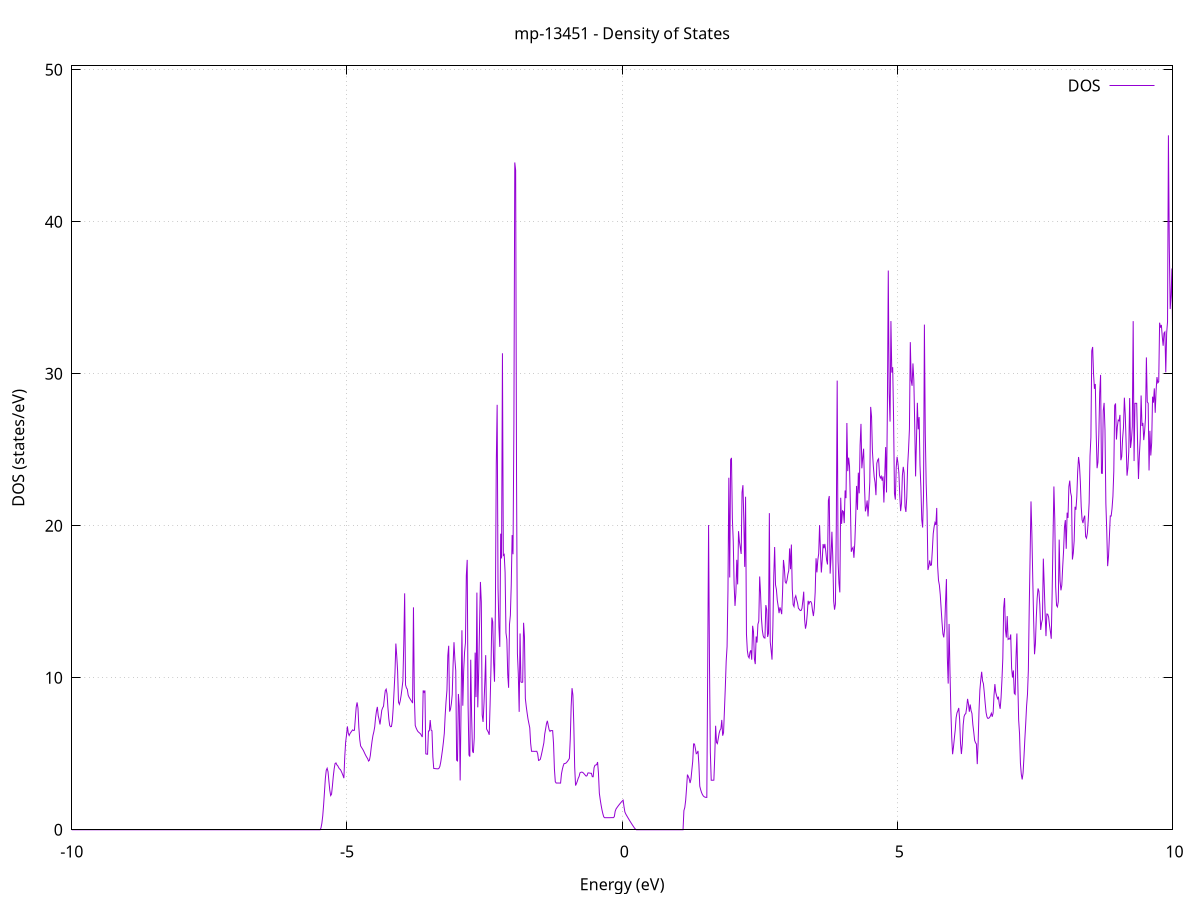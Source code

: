 set title 'mp-13451 - Density of States'
set xlabel 'Energy (eV)'
set ylabel 'DOS (states/eV)'
set grid
set xrange [-10:10]
set yrange [0:50.248]
set xzeroaxis lt -1
set terminal png size 800,600
set output 'mp-13451_dos_gnuplot.png'
plot '-' using 1:2 with lines title 'DOS'
-18.693800 0.000000
-18.677800 0.000000
-18.661800 0.000000
-18.645800 0.000000
-18.629800 0.000000
-18.613700 0.000000
-18.597700 0.000000
-18.581700 0.000000
-18.565700 0.000000
-18.549700 0.000000
-18.533700 0.000000
-18.517700 0.000000
-18.501700 0.000000
-18.485700 0.000000
-18.469700 0.000000
-18.453700 0.000000
-18.437700 0.000000
-18.421700 0.000000
-18.405700 0.000000
-18.389700 0.000000
-18.373600 0.000000
-18.357600 0.000000
-18.341600 0.000000
-18.325600 0.000000
-18.309600 0.000000
-18.293600 0.000000
-18.277600 0.000000
-18.261600 0.000000
-18.245600 0.000000
-18.229600 0.000000
-18.213600 0.000000
-18.197600 0.000000
-18.181600 0.000000
-18.165600 0.000000
-18.149600 0.000000
-18.133500 0.000000
-18.117500 0.000000
-18.101500 0.000000
-18.085500 0.000000
-18.069500 0.000000
-18.053500 0.000000
-18.037500 0.000000
-18.021500 0.000000
-18.005500 0.000000
-17.989500 0.000000
-17.973500 0.000000
-17.957500 0.000000
-17.941500 0.000000
-17.925500 0.000000
-17.909500 0.000000
-17.893400 0.000000
-17.877400 0.000000
-17.861400 0.000000
-17.845400 0.000000
-17.829400 0.000000
-17.813400 0.000000
-17.797400 0.000000
-17.781400 0.000000
-17.765400 0.000000
-17.749400 0.000000
-17.733400 0.000000
-17.717400 0.000000
-17.701400 0.000000
-17.685400 0.000000
-17.669400 0.000000
-17.653400 0.000000
-17.637300 0.000000
-17.621300 0.000000
-17.605300 0.000000
-17.589300 0.000000
-17.573300 0.000000
-17.557300 0.000000
-17.541300 0.000000
-17.525300 0.000000
-17.509300 0.000000
-17.493300 0.000000
-17.477300 0.000000
-17.461300 0.000000
-17.445300 0.000000
-17.429300 0.000000
-17.413300 0.000000
-17.397200 0.000000
-17.381200 0.000000
-17.365200 0.000000
-17.349200 0.000000
-17.333200 0.000000
-17.317200 0.000000
-17.301200 0.000000
-17.285200 0.000000
-17.269200 0.000000
-17.253200 0.000000
-17.237200 139.067300
-17.221200 0.000000
-17.205200 41.728800
-17.189200 273.525900
-17.173200 59.422700
-17.157100 89.715500
-17.141100 0.000000
-17.125100 0.000000
-17.109100 0.000000
-17.093100 422.841900
-17.077100 0.000000
-17.061100 0.000000
-17.045100 395.607700
-17.029100 62.731700
-17.013100 120.749600
-16.997100 50.674500
-16.981100 0.000000
-16.965100 0.000000
-16.949100 306.524300
-16.933100 141.532600
-16.917100 112.770100
-16.901000 95.807600
-16.885000 128.227900
-16.869000 0.000000
-16.853000 0.000000
-16.837000 0.000000
-16.821000 0.000000
-16.805000 0.000000
-16.789000 0.000000
-16.773000 0.000000
-16.757000 0.000000
-16.741000 0.000000
-16.725000 0.000000
-16.709000 0.000000
-16.693000 0.000000
-16.677000 0.000000
-16.660900 0.000000
-16.644900 0.000000
-16.628900 0.000000
-16.612900 0.000000
-16.596900 0.000000
-16.580900 0.000000
-16.564900 0.000000
-16.548900 0.000000
-16.532900 0.000000
-16.516900 0.000000
-16.500900 0.000000
-16.484900 0.000000
-16.468900 0.000000
-16.452900 0.000000
-16.436900 0.000000
-16.420800 0.000000
-16.404800 0.000000
-16.388800 0.000000
-16.372800 0.000000
-16.356800 0.000000
-16.340800 0.000000
-16.324800 0.000000
-16.308800 0.000000
-16.292800 0.000000
-16.276800 0.000000
-16.260800 0.000000
-16.244800 0.000000
-16.228800 0.000000
-16.212800 0.000000
-16.196800 0.000000
-16.180800 0.000000
-16.164700 0.000000
-16.148700 0.000000
-16.132700 0.000000
-16.116700 0.000000
-16.100700 0.000000
-16.084700 0.000000
-16.068700 0.000000
-16.052700 0.000000
-16.036700 0.000000
-16.020700 0.000000
-16.004700 0.000000
-15.988700 0.000000
-15.972700 0.000000
-15.956700 0.000000
-15.940700 0.000000
-15.924600 0.000000
-15.908600 0.000000
-15.892600 0.000000
-15.876600 0.000000
-15.860600 0.000000
-15.844600 0.000000
-15.828600 0.000000
-15.812600 0.000000
-15.796600 0.000000
-15.780600 0.000000
-15.764600 0.000000
-15.748600 0.000000
-15.732600 0.000000
-15.716600 0.000000
-15.700600 0.000000
-15.684500 0.000000
-15.668500 0.000000
-15.652500 0.000000
-15.636500 0.000000
-15.620500 0.000000
-15.604500 0.000000
-15.588500 0.000000
-15.572500 0.000000
-15.556500 0.000000
-15.540500 0.000000
-15.524500 0.000000
-15.508500 0.000000
-15.492500 0.000000
-15.476500 0.000000
-15.460500 0.000000
-15.444500 0.000000
-15.428400 0.000000
-15.412400 0.000000
-15.396400 0.000000
-15.380400 0.000000
-15.364400 0.000000
-15.348400 0.000000
-15.332400 0.000000
-15.316400 0.000000
-15.300400 0.000000
-15.284400 0.000000
-15.268400 0.000000
-15.252400 0.000000
-15.236400 0.000000
-15.220400 0.000000
-15.204400 0.000000
-15.188300 0.000000
-15.172300 0.000000
-15.156300 0.000000
-15.140300 0.000000
-15.124300 0.000000
-15.108300 0.000000
-15.092300 0.000000
-15.076300 0.000000
-15.060300 0.000000
-15.044300 0.000000
-15.028300 0.000000
-15.012300 0.000000
-14.996300 0.000000
-14.980300 0.000000
-14.964300 0.000000
-14.948200 0.000000
-14.932200 0.000000
-14.916200 0.000000
-14.900200 0.000000
-14.884200 0.000000
-14.868200 0.000000
-14.852200 0.000000
-14.836200 0.000000
-14.820200 0.000000
-14.804200 0.000000
-14.788200 0.000000
-14.772200 0.000000
-14.756200 0.000000
-14.740200 0.000000
-14.724200 0.000000
-14.708100 0.000000
-14.692100 0.000000
-14.676100 0.000000
-14.660100 0.000000
-14.644100 0.000000
-14.628100 0.000000
-14.612100 0.000000
-14.596100 0.000000
-14.580100 0.000000
-14.564100 0.000000
-14.548100 0.000000
-14.532100 0.000000
-14.516100 0.000000
-14.500100 0.000000
-14.484100 0.000000
-14.468100 0.000000
-14.452000 0.000000
-14.436000 0.000000
-14.420000 0.000000
-14.404000 0.000000
-14.388000 0.000000
-14.372000 0.000000
-14.356000 0.000000
-14.340000 0.000000
-14.324000 0.000000
-14.308000 0.000000
-14.292000 0.000000
-14.276000 0.000000
-14.260000 0.000000
-14.244000 0.000000
-14.228000 0.000000
-14.211900 0.000000
-14.195900 0.000000
-14.179900 0.000000
-14.163900 0.000000
-14.147900 0.000000
-14.131900 0.000000
-14.115900 0.000000
-14.099900 0.000000
-14.083900 0.000000
-14.067900 0.000000
-14.051900 0.000000
-14.035900 0.000000
-14.019900 0.000000
-14.003900 0.000000
-13.987900 0.000000
-13.971800 0.000000
-13.955800 0.000000
-13.939800 0.000000
-13.923800 0.000000
-13.907800 0.000000
-13.891800 0.000000
-13.875800 0.000000
-13.859800 0.000000
-13.843800 0.000000
-13.827800 0.000000
-13.811800 0.000000
-13.795800 0.000000
-13.779800 0.000000
-13.763800 0.000000
-13.747800 0.000000
-13.731800 0.000000
-13.715700 0.000000
-13.699700 0.000000
-13.683700 0.000000
-13.667700 0.000000
-13.651700 0.000000
-13.635700 0.000000
-13.619700 0.000000
-13.603700 0.000000
-13.587700 0.000000
-13.571700 0.000000
-13.555700 0.000000
-13.539700 0.000000
-13.523700 0.000000
-13.507700 0.000000
-13.491700 0.000000
-13.475600 0.000000
-13.459600 0.000000
-13.443600 0.000000
-13.427600 0.000000
-13.411600 0.000000
-13.395600 0.000000
-13.379600 0.000000
-13.363600 0.000000
-13.347600 0.000000
-13.331600 0.000000
-13.315600 0.000000
-13.299600 0.000000
-13.283600 0.000000
-13.267600 0.000000
-13.251600 0.000000
-13.235500 0.000000
-13.219500 0.000000
-13.203500 0.000000
-13.187500 0.000000
-13.171500 0.000000
-13.155500 0.000000
-13.139500 0.000000
-13.123500 0.000000
-13.107500 0.000000
-13.091500 0.000000
-13.075500 0.000000
-13.059500 0.000000
-13.043500 0.000000
-13.027500 0.000000
-13.011500 0.000000
-12.995500 0.000000
-12.979400 0.000000
-12.963400 0.000000
-12.947400 0.000000
-12.931400 0.000000
-12.915400 0.000000
-12.899400 0.000000
-12.883400 0.000000
-12.867400 0.000000
-12.851400 0.000000
-12.835400 0.000000
-12.819400 0.000000
-12.803400 0.000000
-12.787400 0.000000
-12.771400 0.000000
-12.755400 0.000000
-12.739300 0.000000
-12.723300 0.000000
-12.707300 0.000000
-12.691300 0.000000
-12.675300 0.000000
-12.659300 0.000000
-12.643300 0.000000
-12.627300 0.000000
-12.611300 0.000000
-12.595300 0.000000
-12.579300 0.000000
-12.563300 0.000000
-12.547300 0.000000
-12.531300 0.000000
-12.515300 0.000000
-12.499200 0.000000
-12.483200 0.000000
-12.467200 0.000000
-12.451200 0.000000
-12.435200 0.000000
-12.419200 0.000000
-12.403200 0.000000
-12.387200 0.000000
-12.371200 0.000000
-12.355200 0.000000
-12.339200 0.000000
-12.323200 0.000000
-12.307200 0.000000
-12.291200 0.000000
-12.275200 0.000000
-12.259200 0.000000
-12.243100 0.000000
-12.227100 0.000000
-12.211100 0.000000
-12.195100 0.000000
-12.179100 0.000000
-12.163100 0.000000
-12.147100 0.000000
-12.131100 0.000000
-12.115100 0.000000
-12.099100 0.000000
-12.083100 0.000000
-12.067100 0.000000
-12.051100 0.000000
-12.035100 0.000000
-12.019100 0.000000
-12.003000 0.000000
-11.987000 0.000000
-11.971000 0.000000
-11.955000 0.000000
-11.939000 0.000000
-11.923000 0.000000
-11.907000 0.000000
-11.891000 0.000000
-11.875000 0.000000
-11.859000 0.000000
-11.843000 0.000000
-11.827000 0.000000
-11.811000 0.000000
-11.795000 0.000000
-11.779000 0.000000
-11.762900 0.000000
-11.746900 0.000000
-11.730900 0.000000
-11.714900 0.000000
-11.698900 0.000000
-11.682900 0.000000
-11.666900 0.000000
-11.650900 0.000000
-11.634900 0.000000
-11.618900 0.000000
-11.602900 0.000000
-11.586900 0.000000
-11.570900 0.000000
-11.554900 0.000000
-11.538900 0.000000
-11.522800 0.000000
-11.506800 0.000000
-11.490800 0.000000
-11.474800 0.000000
-11.458800 0.000000
-11.442800 0.000000
-11.426800 0.000000
-11.410800 0.000000
-11.394800 0.000000
-11.378800 0.000000
-11.362800 0.000000
-11.346800 0.000000
-11.330800 0.000000
-11.314800 0.000000
-11.298800 0.000000
-11.282800 0.000000
-11.266700 0.000000
-11.250700 0.000000
-11.234700 0.000000
-11.218700 0.000000
-11.202700 0.000000
-11.186700 0.000000
-11.170700 0.000000
-11.154700 0.000000
-11.138700 0.000000
-11.122700 0.000000
-11.106700 0.000000
-11.090700 0.000000
-11.074700 0.000000
-11.058700 0.000000
-11.042700 0.000000
-11.026600 0.000000
-11.010600 0.000000
-10.994600 0.000000
-10.978600 0.000000
-10.962600 0.000000
-10.946600 0.000000
-10.930600 0.000000
-10.914600 0.000000
-10.898600 0.000000
-10.882600 0.000000
-10.866600 0.000000
-10.850600 0.000000
-10.834600 0.000000
-10.818600 0.000000
-10.802600 0.000000
-10.786500 0.000000
-10.770500 0.000000
-10.754500 0.000000
-10.738500 0.000000
-10.722500 0.000000
-10.706500 0.000000
-10.690500 0.000000
-10.674500 0.000000
-10.658500 0.000000
-10.642500 0.000000
-10.626500 0.000000
-10.610500 0.000000
-10.594500 0.000000
-10.578500 0.000000
-10.562500 0.000000
-10.546500 0.000000
-10.530400 0.000000
-10.514400 0.000000
-10.498400 0.000000
-10.482400 0.000000
-10.466400 0.000000
-10.450400 0.000000
-10.434400 0.000000
-10.418400 0.000000
-10.402400 0.000000
-10.386400 0.000000
-10.370400 0.000000
-10.354400 0.000000
-10.338400 0.000000
-10.322400 0.000000
-10.306400 0.000000
-10.290300 0.000000
-10.274300 0.000000
-10.258300 0.000000
-10.242300 0.000000
-10.226300 0.000000
-10.210300 0.000000
-10.194300 0.000000
-10.178300 0.000000
-10.162300 0.000000
-10.146300 0.000000
-10.130300 0.000000
-10.114300 0.000000
-10.098300 0.000000
-10.082300 0.000000
-10.066300 0.000000
-10.050200 0.000000
-10.034200 0.000000
-10.018200 0.000000
-10.002200 0.000000
-9.986200 0.000000
-9.970200 0.000000
-9.954200 0.000000
-9.938200 0.000000
-9.922200 0.000000
-9.906200 0.000000
-9.890200 0.000000
-9.874200 0.000000
-9.858200 0.000000
-9.842200 0.000000
-9.826200 0.000000
-9.810200 0.000000
-9.794100 0.000000
-9.778100 0.000000
-9.762100 0.000000
-9.746100 0.000000
-9.730100 0.000000
-9.714100 0.000000
-9.698100 0.000000
-9.682100 0.000000
-9.666100 0.000000
-9.650100 0.000000
-9.634100 0.000000
-9.618100 0.000000
-9.602100 0.000000
-9.586100 0.000000
-9.570100 0.000000
-9.554000 0.000000
-9.538000 0.000000
-9.522000 0.000000
-9.506000 0.000000
-9.490000 0.000000
-9.474000 0.000000
-9.458000 0.000000
-9.442000 0.000000
-9.426000 0.000000
-9.410000 0.000000
-9.394000 0.000000
-9.378000 0.000000
-9.362000 0.000000
-9.346000 0.000000
-9.330000 0.000000
-9.313900 0.000000
-9.297900 0.000000
-9.281900 0.000000
-9.265900 0.000000
-9.249900 0.000000
-9.233900 0.000000
-9.217900 0.000000
-9.201900 0.000000
-9.185900 0.000000
-9.169900 0.000000
-9.153900 0.000000
-9.137900 0.000000
-9.121900 0.000000
-9.105900 0.000000
-9.089900 0.000000
-9.073900 0.000000
-9.057800 0.000000
-9.041800 0.000000
-9.025800 0.000000
-9.009800 0.000000
-8.993800 0.000000
-8.977800 0.000000
-8.961800 0.000000
-8.945800 0.000000
-8.929800 0.000000
-8.913800 0.000000
-8.897800 0.000000
-8.881800 0.000000
-8.865800 0.000000
-8.849800 0.000000
-8.833800 0.000000
-8.817700 0.000000
-8.801700 0.000000
-8.785700 0.000000
-8.769700 0.000000
-8.753700 0.000000
-8.737700 0.000000
-8.721700 0.000000
-8.705700 0.000000
-8.689700 0.000000
-8.673700 0.000000
-8.657700 0.000000
-8.641700 0.000000
-8.625700 0.000000
-8.609700 0.000000
-8.593700 0.000000
-8.577600 0.000000
-8.561600 0.000000
-8.545600 0.000000
-8.529600 0.000000
-8.513600 0.000000
-8.497600 0.000000
-8.481600 0.000000
-8.465600 0.000000
-8.449600 0.000000
-8.433600 0.000000
-8.417600 0.000000
-8.401600 0.000000
-8.385600 0.000000
-8.369600 0.000000
-8.353600 0.000000
-8.337500 0.000000
-8.321500 0.000000
-8.305500 0.000000
-8.289500 0.000000
-8.273500 0.000000
-8.257500 0.000000
-8.241500 0.000000
-8.225500 0.000000
-8.209500 0.000000
-8.193500 0.000000
-8.177500 0.000000
-8.161500 0.000000
-8.145500 0.000000
-8.129500 0.000000
-8.113500 0.000000
-8.097500 0.000000
-8.081400 0.000000
-8.065400 0.000000
-8.049400 0.000000
-8.033400 0.000000
-8.017400 0.000000
-8.001400 0.000000
-7.985400 0.000000
-7.969400 0.000000
-7.953400 0.000000
-7.937400 0.000000
-7.921400 0.000000
-7.905400 0.000000
-7.889400 0.000000
-7.873400 0.000000
-7.857400 0.000000
-7.841300 0.000000
-7.825300 0.000000
-7.809300 0.000000
-7.793300 0.000000
-7.777300 0.000000
-7.761300 0.000000
-7.745300 0.000000
-7.729300 0.000000
-7.713300 0.000000
-7.697300 0.000000
-7.681300 0.000000
-7.665300 0.000000
-7.649300 0.000000
-7.633300 0.000000
-7.617300 0.000000
-7.601200 0.000000
-7.585200 0.000000
-7.569200 0.000000
-7.553200 0.000000
-7.537200 0.000000
-7.521200 0.000000
-7.505200 0.000000
-7.489200 0.000000
-7.473200 0.000000
-7.457200 0.000000
-7.441200 0.000000
-7.425200 0.000000
-7.409200 0.000000
-7.393200 0.000000
-7.377200 0.000000
-7.361200 0.000000
-7.345100 0.000000
-7.329100 0.000000
-7.313100 0.000000
-7.297100 0.000000
-7.281100 0.000000
-7.265100 0.000000
-7.249100 0.000000
-7.233100 0.000000
-7.217100 0.000000
-7.201100 0.000000
-7.185100 0.000000
-7.169100 0.000000
-7.153100 0.000000
-7.137100 0.000000
-7.121100 0.000000
-7.105000 0.000000
-7.089000 0.000000
-7.073000 0.000000
-7.057000 0.000000
-7.041000 0.000000
-7.025000 0.000000
-7.009000 0.000000
-6.993000 0.000000
-6.977000 0.000000
-6.961000 0.000000
-6.945000 0.000000
-6.929000 0.000000
-6.913000 0.000000
-6.897000 0.000000
-6.881000 0.000000
-6.864900 0.000000
-6.848900 0.000000
-6.832900 0.000000
-6.816900 0.000000
-6.800900 0.000000
-6.784900 0.000000
-6.768900 0.000000
-6.752900 0.000000
-6.736900 0.000000
-6.720900 0.000000
-6.704900 0.000000
-6.688900 0.000000
-6.672900 0.000000
-6.656900 0.000000
-6.640900 0.000000
-6.624900 0.000000
-6.608800 0.000000
-6.592800 0.000000
-6.576800 0.000000
-6.560800 0.000000
-6.544800 0.000000
-6.528800 0.000000
-6.512800 0.000000
-6.496800 0.000000
-6.480800 0.000000
-6.464800 0.000000
-6.448800 0.000000
-6.432800 0.000000
-6.416800 0.000000
-6.400800 0.000000
-6.384800 0.000000
-6.368700 0.000000
-6.352700 0.000000
-6.336700 0.000000
-6.320700 0.000000
-6.304700 0.000000
-6.288700 0.000000
-6.272700 0.000000
-6.256700 0.000000
-6.240700 0.000000
-6.224700 0.000000
-6.208700 0.000000
-6.192700 0.000000
-6.176700 0.000000
-6.160700 0.000000
-6.144700 0.000000
-6.128600 0.000000
-6.112600 0.000000
-6.096600 0.000000
-6.080600 0.000000
-6.064600 0.000000
-6.048600 0.000000
-6.032600 0.000000
-6.016600 0.000000
-6.000600 0.000000
-5.984600 0.000000
-5.968600 0.000000
-5.952600 0.000000
-5.936600 0.000000
-5.920600 0.000000
-5.904600 0.000000
-5.888600 0.000000
-5.872500 0.000000
-5.856500 0.000000
-5.840500 0.000000
-5.824500 0.000000
-5.808500 0.000000
-5.792500 0.000000
-5.776500 0.000000
-5.760500 0.000000
-5.744500 0.000000
-5.728500 0.000000
-5.712500 0.000000
-5.696500 0.000000
-5.680500 0.000000
-5.664500 0.000000
-5.648500 0.000000
-5.632400 0.000000
-5.616400 0.000000
-5.600400 0.000000
-5.584400 0.000000
-5.568400 0.000000
-5.552400 0.000000
-5.536400 0.000000
-5.520400 0.000000
-5.504400 0.000000
-5.488400 0.002200
-5.472400 0.121800
-5.456400 0.424000
-5.440400 0.909000
-5.424400 1.635300
-5.408400 2.504800
-5.392300 3.391800
-5.376300 3.914300
-5.360300 4.046000
-5.344300 3.818100
-5.328300 3.193000
-5.312300 2.602500
-5.296300 2.249900
-5.280300 2.341000
-5.264300 2.890000
-5.248300 3.523300
-5.232300 4.014300
-5.216300 4.355400
-5.200300 4.399200
-5.184300 4.273700
-5.168300 4.215800
-5.152200 4.104000
-5.136200 4.003500
-5.120200 3.966300
-5.104200 3.851600
-5.088200 3.720500
-5.072200 3.572100
-5.056200 3.396700
-5.040200 4.807700
-5.024200 5.754300
-5.008200 6.238600
-4.992200 6.799400
-4.976200 6.347500
-4.960200 6.202300
-4.944200 6.331800
-4.928200 6.415500
-4.912200 6.497300
-4.896100 6.571500
-4.880100 6.529800
-4.864100 6.547900
-4.848100 7.300400
-4.832100 8.070100
-4.816100 8.375400
-4.800100 8.003300
-4.784100 6.724300
-4.768100 5.943300
-4.752100 5.517100
-4.736100 5.422300
-4.720100 5.330300
-4.704100 5.234000
-4.688100 5.112100
-4.672100 4.984500
-4.656000 4.869100
-4.640000 4.765600
-4.624000 4.677500
-4.608000 4.520300
-4.592000 4.574800
-4.576000 4.876800
-4.560000 5.380000
-4.544000 5.829900
-4.528000 6.202200
-4.512000 6.441100
-4.496000 6.765500
-4.480000 7.380900
-4.464000 7.813100
-4.448000 8.081900
-4.432000 7.499900
-4.415900 7.249200
-4.399900 6.928200
-4.383900 7.374300
-4.367900 7.857900
-4.351900 8.018100
-4.335900 8.124800
-4.319900 8.672100
-4.303900 9.149900
-4.287900 9.249500
-4.271900 8.943700
-4.255900 8.021200
-4.239900 7.299700
-4.223900 6.863600
-4.207900 6.779500
-4.191900 6.789600
-4.175900 7.162400
-4.159800 8.018700
-4.143800 9.148400
-4.127800 10.327200
-4.111800 12.247900
-4.095800 11.437300
-4.079800 10.442100
-4.063800 8.393000
-4.047800 8.252100
-4.031800 8.484200
-4.015800 8.843200
-3.999800 9.298400
-3.983800 9.803000
-3.967800 12.240800
-3.951800 15.553100
-3.935800 9.533500
-3.919700 9.332200
-3.903700 9.244900
-3.887700 8.856300
-3.871700 8.718600
-3.855700 8.626800
-3.839700 8.523000
-3.823700 8.448700
-3.807700 8.331500
-3.791700 14.633200
-3.775700 8.784900
-3.759700 6.865200
-3.743700 6.699000
-3.727700 6.570500
-3.711700 6.469500
-3.695700 6.413200
-3.679600 6.363200
-3.663600 6.307700
-3.647600 6.207800
-3.631600 6.100200
-3.615600 9.166200
-3.599600 9.046300
-3.583600 9.161100
-3.567600 4.994500
-3.551600 4.977300
-3.535600 4.968100
-3.519600 6.497600
-3.503600 6.505800
-3.487600 7.218200
-3.471600 6.557600
-3.455600 6.512600
-3.439600 4.796100
-3.423500 4.034100
-3.407500 4.026500
-3.391500 4.019900
-3.375500 4.014400
-3.359500 4.010500
-3.343500 4.008100
-3.327500 4.048800
-3.311500 4.176900
-3.295500 4.466800
-3.279500 4.866900
-3.263500 5.284100
-3.247500 5.774200
-3.231500 6.343400
-3.215500 7.533800
-3.199500 8.447600
-3.183400 9.178500
-3.167400 11.469500
-3.151400 12.105300
-3.135400 7.774100
-3.119400 7.921500
-3.103400 8.283700
-3.087400 8.897300
-3.071400 10.904200
-3.055400 12.336400
-3.039400 11.221200
-3.023400 10.456000
-3.007400 4.577200
-2.991400 4.530300
-2.975400 8.932200
-2.959400 8.125000
-2.943300 3.244700
-2.927300 7.905500
-2.911300 13.121400
-2.895300 8.157900
-2.879300 10.457000
-2.863300 11.675200
-2.847300 12.297800
-2.831300 16.727600
-2.815300 17.754400
-2.799300 8.189200
-2.783300 4.917700
-2.767300 4.815100
-2.751300 11.182700
-2.735300 7.503400
-2.719300 5.181000
-2.703300 5.053600
-2.687200 6.045600
-2.671200 11.654700
-2.655200 8.727500
-2.639200 15.600300
-2.623200 8.054400
-2.607200 10.335200
-2.591200 13.373600
-2.575200 16.301500
-2.559200 14.985200
-2.543200 7.561800
-2.527200 7.092800
-2.511200 8.240200
-2.495200 9.687800
-2.479200 11.485900
-2.463200 6.630200
-2.447100 6.519600
-2.431100 6.416400
-2.415100 6.248500
-2.399100 8.290700
-2.383100 10.688000
-2.367100 13.960500
-2.351100 13.675300
-2.335100 10.981000
-2.319100 9.738500
-2.303100 14.657800
-2.287100 24.072600
-2.271100 27.954300
-2.255100 15.908600
-2.239100 13.354400
-2.223100 12.030100
-2.207000 19.476700
-2.191000 17.848700
-2.175000 31.341900
-2.159000 18.044300
-2.143000 18.109200
-2.127000 16.941900
-2.111000 12.954500
-2.095000 12.508500
-2.079000 10.226400
-2.063000 9.338200
-2.047000 13.510600
-2.031000 14.106900
-2.015000 16.102700
-1.999000 19.383700
-1.983000 18.123000
-1.966900 26.648200
-1.950900 43.894600
-1.934900 43.377400
-1.918900 23.190600
-1.902900 11.595200
-1.886900 10.243200
-1.870900 7.758300
-1.854900 12.910600
-1.838900 9.727300
-1.822900 9.693900
-1.806900 9.713700
-1.790900 13.615900
-1.774900 12.683200
-1.758900 8.640200
-1.742900 8.125000
-1.726900 7.688700
-1.710800 7.290600
-1.694800 6.993700
-1.678800 6.709800
-1.662800 5.700700
-1.646800 5.162000
-1.630800 5.160800
-1.614800 5.160100
-1.598800 5.159700
-1.582800 5.159700
-1.566800 5.160100
-1.550800 5.160800
-1.534800 5.000900
-1.518800 4.561300
-1.502800 4.584900
-1.486800 4.636400
-1.470700 4.872400
-1.454700 5.141200
-1.438700 5.426900
-1.422700 5.713700
-1.406700 6.291500
-1.390700 6.629300
-1.374700 6.977900
-1.358700 7.167200
-1.342700 6.862800
-1.326700 6.581500
-1.310700 6.470400
-1.294700 6.535100
-1.278700 6.517000
-1.262700 6.523600
-1.246700 5.673300
-1.230600 3.994200
-1.214600 3.161900
-1.198600 3.074700
-1.182600 3.073900
-1.166600 3.073300
-1.150600 3.072800
-1.134600 3.072400
-1.118600 3.072200
-1.102600 3.672900
-1.086600 3.974400
-1.070600 4.205000
-1.054600 4.354700
-1.038600 4.358400
-1.022600 4.380900
-1.006600 4.440700
-0.990600 4.513100
-0.974500 4.598100
-0.958500 4.697700
-0.942500 5.983100
-0.926500 8.098400
-0.910500 9.314700
-0.894500 8.861900
-0.878500 6.914400
-0.862500 4.121100
-0.846500 2.909500
-0.830500 3.037600
-0.814500 3.196100
-0.798500 3.384800
-0.782500 3.503800
-0.766500 3.744500
-0.750500 3.778700
-0.734400 3.793400
-0.718400 3.777200
-0.702400 3.730000
-0.686400 3.660100
-0.670400 3.592600
-0.654400 3.529500
-0.638400 3.557500
-0.622400 3.732500
-0.606400 3.740800
-0.590400 3.729900
-0.574400 3.716200
-0.558400 3.714300
-0.542400 3.490500
-0.526400 3.488700
-0.510400 4.083100
-0.494300 4.241600
-0.478300 4.262200
-0.462300 4.285500
-0.446300 4.455300
-0.430300 3.717000
-0.414300 2.406300
-0.398300 1.985600
-0.382300 1.619600
-0.366300 1.308500
-0.350300 1.052300
-0.334300 0.850800
-0.318300 0.795600
-0.302300 0.795600
-0.286300 0.795600
-0.270300 0.795700
-0.254300 0.795900
-0.238200 0.796100
-0.222200 0.796400
-0.206200 0.796700
-0.190200 0.797100
-0.174200 0.797600
-0.158200 0.798100
-0.142200 0.864900
-0.126200 1.219100
-0.110200 1.373200
-0.094200 1.457000
-0.078200 1.537600
-0.062200 1.614800
-0.046200 1.688800
-0.030200 1.759500
-0.014200 1.826900
0.001900 1.891000
0.017900 1.947900
0.033900 1.512300
0.049900 1.168700
0.065900 1.038600
0.081900 0.936800
0.097900 0.836900
0.113900 0.738900
0.129900 0.642600
0.145900 0.548300
0.161900 0.455800
0.177900 0.365200
0.193900 0.276400
0.209900 0.189400
0.225900 0.106000
0.242000 0.041800
0.258000 0.000800
0.274000 0.000000
0.290000 0.000000
0.306000 0.000000
0.322000 0.000000
0.338000 0.000000
0.354000 0.000000
0.370000 0.000000
0.386000 0.000000
0.402000 0.000000
0.418000 0.000000
0.434000 0.000000
0.450000 0.000000
0.466000 0.000000
0.482100 0.000000
0.498100 0.000000
0.514100 0.000000
0.530100 0.000000
0.546100 0.000000
0.562100 0.000000
0.578100 0.000000
0.594100 0.000000
0.610100 0.000000
0.626100 0.000000
0.642100 0.000000
0.658100 0.000000
0.674100 0.000000
0.690100 0.000000
0.706100 0.000000
0.722100 0.000000
0.738200 0.000000
0.754200 0.000000
0.770200 0.000000
0.786200 0.000000
0.802200 0.000000
0.818200 0.000000
0.834200 0.000000
0.850200 0.000000
0.866200 0.000000
0.882200 0.000000
0.898200 0.000000
0.914200 0.000000
0.930200 0.000000
0.946200 0.000000
0.962200 0.000000
0.978300 0.000000
0.994300 0.000000
1.010300 0.000000
1.026300 0.000000
1.042300 0.000000
1.058300 0.000000
1.074300 0.000000
1.090300 0.000000
1.106300 0.000000
1.122300 1.262100
1.138300 1.466000
1.154300 1.937900
1.170300 2.733300
1.186300 3.628000
1.202300 3.501100
1.218400 3.353300
1.234400 3.076000
1.250400 3.329800
1.266400 3.928400
1.282400 4.504200
1.298400 5.649500
1.314400 5.640600
1.330400 5.349200
1.346400 5.004700
1.362400 5.050800
1.378400 5.185800
1.394400 4.297000
1.410400 2.866100
1.426400 2.637600
1.442400 2.455700
1.458400 2.320300
1.474500 2.227900
1.490500 2.173600
1.506500 2.143200
1.522500 2.132900
1.538500 2.130500
1.554500 10.668900
1.570500 20.048200
1.586500 11.155800
1.602500 5.119800
1.618500 3.257300
1.634500 3.258500
1.650500 3.256700
1.666500 3.265300
1.682500 4.792500
1.698500 6.842900
1.714600 5.743600
1.730600 5.667100
1.746600 6.005200
1.762600 6.354900
1.778600 6.550400
1.794600 6.650100
1.810600 7.227900
1.826600 6.189200
1.842600 6.386700
1.858600 7.855500
1.874600 9.357800
1.890600 11.088700
1.906600 12.049100
1.922600 15.732800
1.938600 23.155300
1.954700 16.594700
1.970700 24.337600
1.986700 24.461700
2.002700 20.469100
2.018700 18.995000
2.034700 16.106600
2.050700 14.724800
2.066700 15.577400
2.082700 17.757600
2.098700 16.142400
2.114700 19.640800
2.130700 18.958000
2.146700 18.561400
2.162700 18.142200
2.178700 22.198400
2.194700 22.668500
2.210800 20.353300
2.226800 17.295900
2.242800 21.906300
2.258800 12.877000
2.274800 11.784200
2.290800 11.410600
2.306800 11.307000
2.322800 11.685800
2.338800 11.809100
2.354800 11.186700
2.370800 13.419200
2.386800 13.028300
2.402800 11.243200
2.418800 10.897100
2.434800 12.714600
2.450900 12.316600
2.466900 13.517100
2.482900 13.726600
2.498900 16.662100
2.514900 15.551200
2.530900 13.923400
2.546900 13.144000
2.562900 12.756200
2.578900 12.625900
2.594900 12.612200
2.610900 14.778500
2.626900 14.478300
2.642900 12.686700
2.658900 12.915600
2.674900 20.826500
2.691000 12.353800
2.707000 11.817700
2.723000 11.191000
2.739000 13.420900
2.755000 16.698100
2.771000 18.598300
2.787000 16.109900
2.803000 15.807500
2.819000 15.094400
2.835000 14.709700
2.851000 14.251400
2.867000 14.629800
2.883000 14.449300
2.899000 14.182300
2.915000 15.632900
2.931000 17.749100
2.947100 17.235700
2.963100 16.310000
2.979100 16.217100
2.995100 16.410500
3.011100 16.801400
3.027100 17.043700
3.043100 18.509400
3.059100 17.142300
3.075100 18.759500
3.091100 15.840600
3.107100 14.799100
3.123100 14.678200
3.139100 15.245800
3.155100 15.392400
3.171100 15.125400
3.187200 14.902300
3.203200 14.564000
3.219200 14.506700
3.235200 14.420400
3.251200 14.422100
3.267200 14.561000
3.283200 15.062200
3.299200 15.662200
3.315200 13.843900
3.331200 13.228200
3.347200 13.526000
3.363200 14.185600
3.379200 15.060500
3.395200 14.864900
3.411200 15.009100
3.427300 15.013700
3.443300 14.891400
3.459300 14.410900
3.475300 14.059600
3.491300 14.573300
3.507300 15.617800
3.523300 17.856500
3.539300 16.934000
3.555300 17.745500
3.571300 18.159100
3.587300 20.038900
3.603300 18.353900
3.619300 16.921700
3.635300 17.732500
3.651300 18.793700
3.667400 18.519100
3.683400 18.799700
3.699400 18.335400
3.715400 17.739000
3.731400 17.451700
3.747400 21.669700
3.763400 21.953200
3.779400 16.849900
3.795400 17.927800
3.811400 19.601700
3.827400 17.954600
3.843400 15.047500
3.859400 14.478200
3.875400 14.846800
3.891400 20.052700
3.907400 29.547200
3.923500 17.669100
3.939500 16.224400
3.955500 15.614200
3.971500 21.839900
3.987500 20.120800
4.003500 20.983200
4.019500 20.933700
4.035500 20.173400
4.051500 22.319000
4.067500 21.811900
4.083500 26.758000
4.099500 23.589600
4.115500 24.477400
4.131500 23.915300
4.147500 21.380200
4.163600 18.288000
4.179600 18.483100
4.195600 18.576900
4.211600 17.890400
4.227600 18.879900
4.243600 20.521000
4.259600 22.616100
4.275600 21.045900
4.291600 23.489100
4.307600 22.132800
4.323600 25.292800
4.339600 26.698700
4.355600 23.775100
4.371600 24.484100
4.387600 25.066200
4.403700 22.618700
4.419700 20.942800
4.435700 21.188500
4.451700 21.662100
4.467700 20.610300
4.483700 21.609200
4.499700 22.865700
4.515700 27.815800
4.531700 27.184600
4.547700 24.891600
4.563700 23.947100
4.579700 23.210000
4.595700 22.835700
4.611700 22.009000
4.627700 24.105800
4.643700 24.322300
4.659800 24.401500
4.675800 23.321800
4.691800 23.138600
4.707800 23.253300
4.723800 22.967200
4.739800 23.244000
4.755800 21.527300
4.771800 23.303600
4.787800 25.173300
4.803800 22.187800
4.819800 27.861700
4.835800 36.784500
4.851800 28.709800
4.867800 26.847900
4.883800 33.462900
4.899900 30.072600
4.915900 30.427800
4.931900 27.121300
4.947900 22.123800
4.963900 21.716500
4.979900 23.839100
4.995900 24.533900
5.011900 24.109600
5.027900 23.495500
5.043900 22.040700
5.059900 20.963600
5.075900 21.462800
5.091900 23.305400
5.107900 23.870200
5.123900 23.475800
5.140000 21.242200
5.156000 20.907600
5.172000 21.892200
5.188000 23.971400
5.204000 25.024700
5.220000 26.361200
5.236000 32.076400
5.252000 29.562200
5.268000 29.203500
5.284000 30.677500
5.300000 29.575000
5.316000 26.674700
5.332000 23.243900
5.348000 25.625600
5.364000 28.083700
5.380000 26.343300
5.396100 27.144300
5.412100 23.987200
5.428100 22.536000
5.444100 20.395300
5.460100 19.880700
5.476100 22.010800
5.492100 33.227300
5.508100 26.088900
5.524100 22.783000
5.540100 20.978400
5.556100 17.090200
5.572100 17.311000
5.588100 17.716900
5.604100 17.392900
5.620100 17.416300
5.636200 18.378900
5.652200 19.469000
5.668200 19.922000
5.684200 20.201900
5.700200 20.051900
5.716200 21.168000
5.732200 17.366300
5.748200 16.406300
5.764200 16.091100
5.780200 15.460200
5.796200 14.550000
5.812200 13.644400
5.828200 12.894300
5.844200 12.656000
5.860200 13.252500
5.876300 14.980800
5.892300 16.492100
5.908300 11.370700
5.924300 9.614600
5.940300 13.537400
5.956300 10.492100
5.972300 7.923800
5.988300 6.092500
6.004300 4.968300
6.020300 5.436400
6.036300 6.026600
6.052300 6.566000
6.068300 7.370900
6.084300 7.691900
6.100300 7.827100
6.116300 8.012900
6.132400 7.235900
6.148400 5.678800
6.164400 4.982900
6.180400 5.641500
6.196400 6.893200
6.212400 7.445200
6.228400 7.592400
6.244400 7.643200
6.260400 8.042100
6.276400 8.611900
6.292400 8.283700
6.308400 7.765900
6.324400 8.240400
6.340400 7.839200
6.356400 7.646400
6.372500 6.918100
6.388500 6.436000
6.404500 5.889700
6.420500 5.726600
6.436500 5.642300
6.452500 4.320500
6.468500 5.759700
6.484500 7.855100
6.500500 9.212000
6.516500 9.872600
6.532500 10.393600
6.548500 9.794800
6.564500 9.605300
6.580500 9.006800
6.596500 8.317000
6.612600 7.713000
6.628600 7.428000
6.644600 7.326800
6.660600 7.337000
6.676600 7.390000
6.692600 7.499100
6.708600 7.664300
6.724600 7.436700
6.740600 7.677600
6.756600 8.829000
6.772600 9.581100
6.788600 9.042000
6.804600 8.809300
6.820600 8.620700
6.836600 8.752000
6.852700 8.252900
6.868700 7.957600
6.884700 8.687800
6.900700 9.831200
6.916700 11.257000
6.932700 14.603900
6.948700 15.244800
6.964700 13.137900
6.980700 12.644800
6.996700 14.054300
7.012700 12.522800
7.028700 12.570700
7.044700 12.542400
7.060700 12.847800
7.076700 10.634400
7.092700 10.014100
7.108800 10.482200
7.124800 8.979300
7.140800 8.910900
7.156800 11.349300
7.172800 12.910600
7.188800 9.715300
7.204800 7.216600
7.220800 6.316000
7.236800 4.380400
7.252800 3.651000
7.268800 3.309100
7.284800 3.738800
7.300800 4.759600
7.316800 5.933500
7.332800 6.981000
7.348900 8.150000
7.364900 8.903400
7.380900 10.497600
7.396900 14.611600
7.412900 18.043600
7.428900 21.598700
7.444900 19.468400
7.460900 16.534400
7.476900 13.806200
7.492900 11.545200
7.508900 12.222500
7.524900 13.934900
7.540900 15.231300
7.556900 15.874200
7.572900 15.685600
7.589000 14.797100
7.605000 13.146600
7.621000 13.603200
7.637000 13.845300
7.653000 17.834400
7.669000 16.111500
7.685000 14.288800
7.701000 12.738300
7.717000 14.194200
7.733000 14.178500
7.749000 13.994100
7.765000 13.458800
7.781000 13.041100
7.797000 12.563800
7.813000 15.566100
7.829000 19.105600
7.845100 22.579600
7.861100 20.418300
7.877100 16.007000
7.893100 14.763000
7.909100 14.662400
7.925100 15.002600
7.941100 19.085700
7.957100 16.368300
7.973100 15.750100
7.989100 16.101100
8.005100 17.313700
8.021100 18.360700
8.037100 19.909600
8.053100 20.369200
8.069100 18.481400
8.085200 20.858100
8.101200 20.513300
8.117200 22.573000
8.133200 22.966800
8.149200 22.178600
8.165200 21.912000
8.181200 17.778900
8.197200 18.186800
8.213200 19.005800
8.229200 21.244200
8.245200 21.053400
8.261200 21.912800
8.277200 23.558400
8.293200 24.520100
8.309200 24.023900
8.325300 22.901000
8.341300 21.253900
8.357300 20.389600
8.373300 20.173300
8.389300 20.501200
8.405300 20.663300
8.421300 19.291500
8.437300 19.179900
8.453300 19.512400
8.469300 20.354400
8.485300 21.515500
8.501300 24.587100
8.517300 25.808700
8.533300 31.502500
8.549300 31.757400
8.565300 30.001400
8.581400 29.005200
8.597400 29.322600
8.613400 26.128300
8.629400 23.784400
8.645400 24.177900
8.661400 25.962300
8.677400 28.769400
8.693400 29.922100
8.709400 23.454700
8.725400 23.444600
8.741400 27.557500
8.757400 28.080400
8.773400 26.290000
8.789400 21.454000
8.805400 19.663200
8.821500 17.341200
8.837500 17.986400
8.853500 19.286900
8.869500 20.644100
8.885500 20.636400
8.901500 21.139800
8.917500 21.940700
8.933500 23.574000
8.949500 27.906300
8.965500 28.040700
8.981500 25.668900
8.997500 26.505500
9.013500 26.946400
9.029500 26.903100
9.045500 27.289000
9.061600 24.308400
9.077600 24.546600
9.093600 25.744600
9.109600 26.471800
9.125600 28.423400
9.141600 27.322200
9.157600 25.419500
9.173600 23.292800
9.189600 23.796000
9.205600 24.882400
9.221600 28.398500
9.237600 25.117500
9.253600 25.614600
9.269600 26.514700
9.285600 33.456600
9.301600 24.252600
9.317700 28.049700
9.333700 28.055900
9.349700 28.050400
9.365700 25.428600
9.381700 23.073600
9.397700 24.594500
9.413700 25.729200
9.429700 28.567000
9.445700 26.561700
9.461700 26.763400
9.477700 25.632900
9.493700 26.217000
9.509700 27.108700
9.525700 31.070800
9.541700 28.142700
9.557800 28.060000
9.573800 23.634300
9.589800 26.244800
9.605800 24.617100
9.621800 25.460500
9.637800 28.487200
9.653800 28.095900
9.669800 29.035300
9.685800 27.427900
9.701800 28.884700
9.717800 29.777700
9.733800 29.397000
9.749800 29.472300
9.765800 33.354800
9.781800 33.028400
9.797900 33.206400
9.813900 32.445100
9.829900 31.837500
9.845900 32.673800
9.861900 32.749900
9.877900 30.092300
9.893900 32.668700
9.909900 33.417000
9.925900 45.680100
9.941900 38.365400
9.957900 34.252900
9.973900 35.152400
9.989900 36.921500
10.005900 30.962600
10.021900 28.219400
10.038000 31.772100
10.054000 30.587600
10.070000 30.019400
10.086000 38.427300
10.102000 32.859300
10.118000 35.440500
10.134000 33.199200
10.150000 32.453700
10.166000 35.166000
10.182000 37.789700
10.198000 34.217300
10.214000 35.737300
10.230000 31.379900
10.246000 37.560100
10.262000 39.942100
10.278000 37.194100
10.294100 33.239600
10.310100 39.556800
10.326100 34.277000
10.342100 40.116000
10.358100 33.088300
10.374100 34.619300
10.390100 26.968400
10.406100 22.977300
10.422100 25.489800
10.438100 34.583100
10.454100 35.228400
10.470100 33.345000
10.486100 27.822900
10.502100 27.367600
10.518100 26.965100
10.534200 26.173100
10.550200 26.188900
10.566200 35.751600
10.582200 37.536400
10.598200 34.504600
10.614200 30.550500
10.630200 27.537300
10.646200 27.824200
10.662200 28.471400
10.678200 29.793900
10.694200 28.516600
10.710200 29.093700
10.726200 30.722600
10.742200 31.558700
10.758200 32.750500
10.774300 34.597600
10.790300 32.065400
10.806300 35.543800
10.822300 33.383800
10.838300 28.654800
10.854300 25.188900
10.870300 24.672400
10.886300 28.149800
10.902300 26.849400
10.918300 24.396600
10.934300 24.652100
10.950300 23.518200
10.966300 26.080600
10.982300 25.281600
10.998300 28.509100
11.014300 29.665700
11.030400 24.349700
11.046400 20.373000
11.062400 22.669000
11.078400 25.990300
11.094400 27.376900
11.110400 21.958400
11.126400 21.970400
11.142400 23.089700
11.158400 26.655800
11.174400 28.840100
11.190400 22.907400
11.206400 20.851100
11.222400 20.672200
11.238400 21.496700
11.254400 21.088300
11.270500 19.224000
11.286500 19.946600
11.302500 20.416500
11.318500 19.043400
11.334500 20.405500
11.350500 18.923000
11.366500 17.346900
11.382500 17.170800
11.398500 18.517600
11.414500 16.510800
11.430500 16.473100
11.446500 15.424500
11.462500 15.965600
11.478500 18.157100
11.494500 17.422800
11.510600 13.583200
11.526600 11.981000
11.542600 5.817700
11.558600 5.873100
11.574600 12.350000
11.590600 18.565400
11.606600 15.585800
11.622600 12.026400
11.638600 9.027600
11.654600 7.683400
11.670600 8.423300
11.686600 11.153800
11.702600 7.446700
11.718600 9.730100
11.734600 8.747700
11.750600 8.568600
11.766700 7.246700
11.782700 8.128300
11.798700 6.287800
11.814700 3.787700
11.830700 1.794300
11.846700 0.818800
11.862700 0.060000
11.878700 0.000000
11.894700 0.000000
11.910700 0.000000
11.926700 0.000000
11.942700 0.000000
11.958700 0.000000
11.974700 0.000000
11.990700 0.000000
12.006800 0.000000
12.022800 0.000000
12.038800 0.000000
12.054800 0.000000
12.070800 0.000000
12.086800 0.000000
12.102800 0.000000
12.118800 0.000000
12.134800 0.000000
12.150800 0.000000
12.166800 0.000000
12.182800 0.000000
12.198800 0.000000
12.214800 0.000000
12.230800 0.000000
12.246900 0.000000
12.262900 0.000000
12.278900 0.000000
12.294900 0.000000
12.310900 0.000000
12.326900 0.000000
12.342900 0.000000
12.358900 0.000000
12.374900 0.000000
12.390900 0.000000
12.406900 0.000000
12.422900 0.000000
12.438900 0.000000
12.454900 0.000000
12.470900 0.000000
12.486900 0.000000
12.503000 0.000000
12.519000 0.000000
12.535000 0.000000
12.551000 0.000000
12.567000 0.000000
12.583000 0.000000
12.599000 0.000000
12.615000 0.000000
12.631000 0.000000
12.647000 0.000000
12.663000 0.000000
12.679000 0.000000
12.695000 0.000000
12.711000 0.000000
12.727000 0.000000
12.743100 0.000000
12.759100 0.000000
12.775100 0.000000
12.791100 0.000000
12.807100 0.000000
12.823100 0.000000
12.839100 0.000000
12.855100 0.000000
12.871100 0.000000
12.887100 0.000000
12.903100 0.000000
12.919100 0.000000
12.935100 0.000000
12.951100 0.000000
12.967100 0.000000
12.983200 0.000000
12.999200 0.000000
13.015200 0.000000
13.031200 0.000000
13.047200 0.000000
13.063200 0.000000
13.079200 0.000000
13.095200 0.000000
13.111200 0.000000
13.127200 0.000000
13.143200 0.000000
13.159200 0.000000
13.175200 0.000000
13.191200 0.000000
13.207200 0.000000
13.223300 0.000000
13.239300 0.000000
13.255300 0.000000
13.271300 0.000000
13.287300 0.000000
13.303300 0.000000
13.319300 0.000000
e

